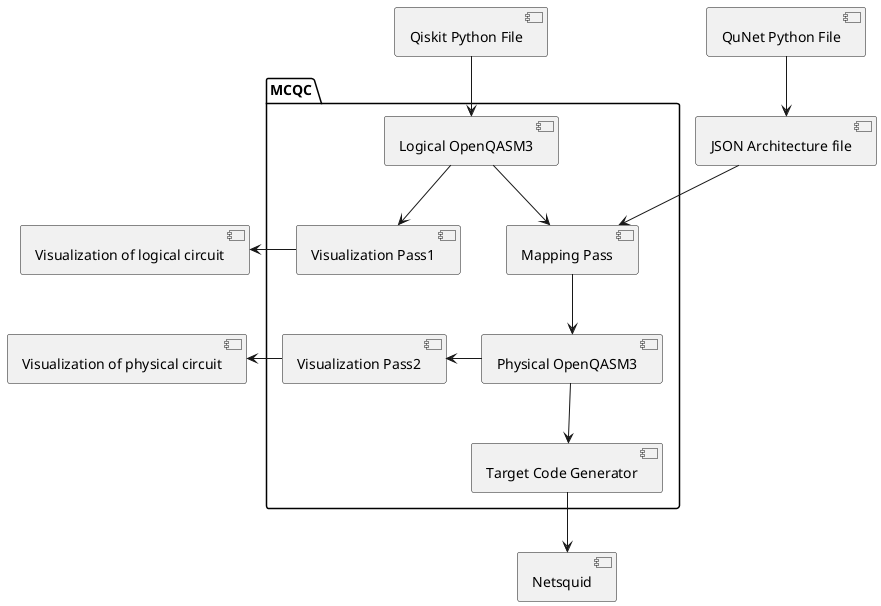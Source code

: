 @startuml Framework

component [Qiskit Python File]
package MCQC {
    component [Logical OpenQASM3]
    component [Visualization Pass1]
    component [Mapping Pass]
    component [Visualization Pass2]
    component [Target Code Generator]
    component [Physical OpenQASM3]
}

component [QuNet Python File]
component [JSON Architecture file]
component Netsquid
component [Visualization of logical circuit]
component [Visualization of physical circuit]


[Qiskit Python File] -down-> [Logical OpenQASM3]
[Logical OpenQASM3] -down-> [Visualization Pass1]
[Visualization Pass1] -left-> [Visualization of logical circuit]
[Logical OpenQASM3] -down-> [Mapping Pass]
[Mapping Pass] -down-> [Physical OpenQASM3]
[Physical OpenQASM3] -left-> [Visualization Pass2]
[Visualization Pass2] -left-> [Visualization of physical circuit]
[QuNet Python File] -down-> [JSON Architecture file]
[JSON Architecture file] -down-> [Mapping Pass]
[Physical OpenQASM3] -down-> [Target Code Generator]
[Target Code Generator] -down-> Netsquid


@enduml
